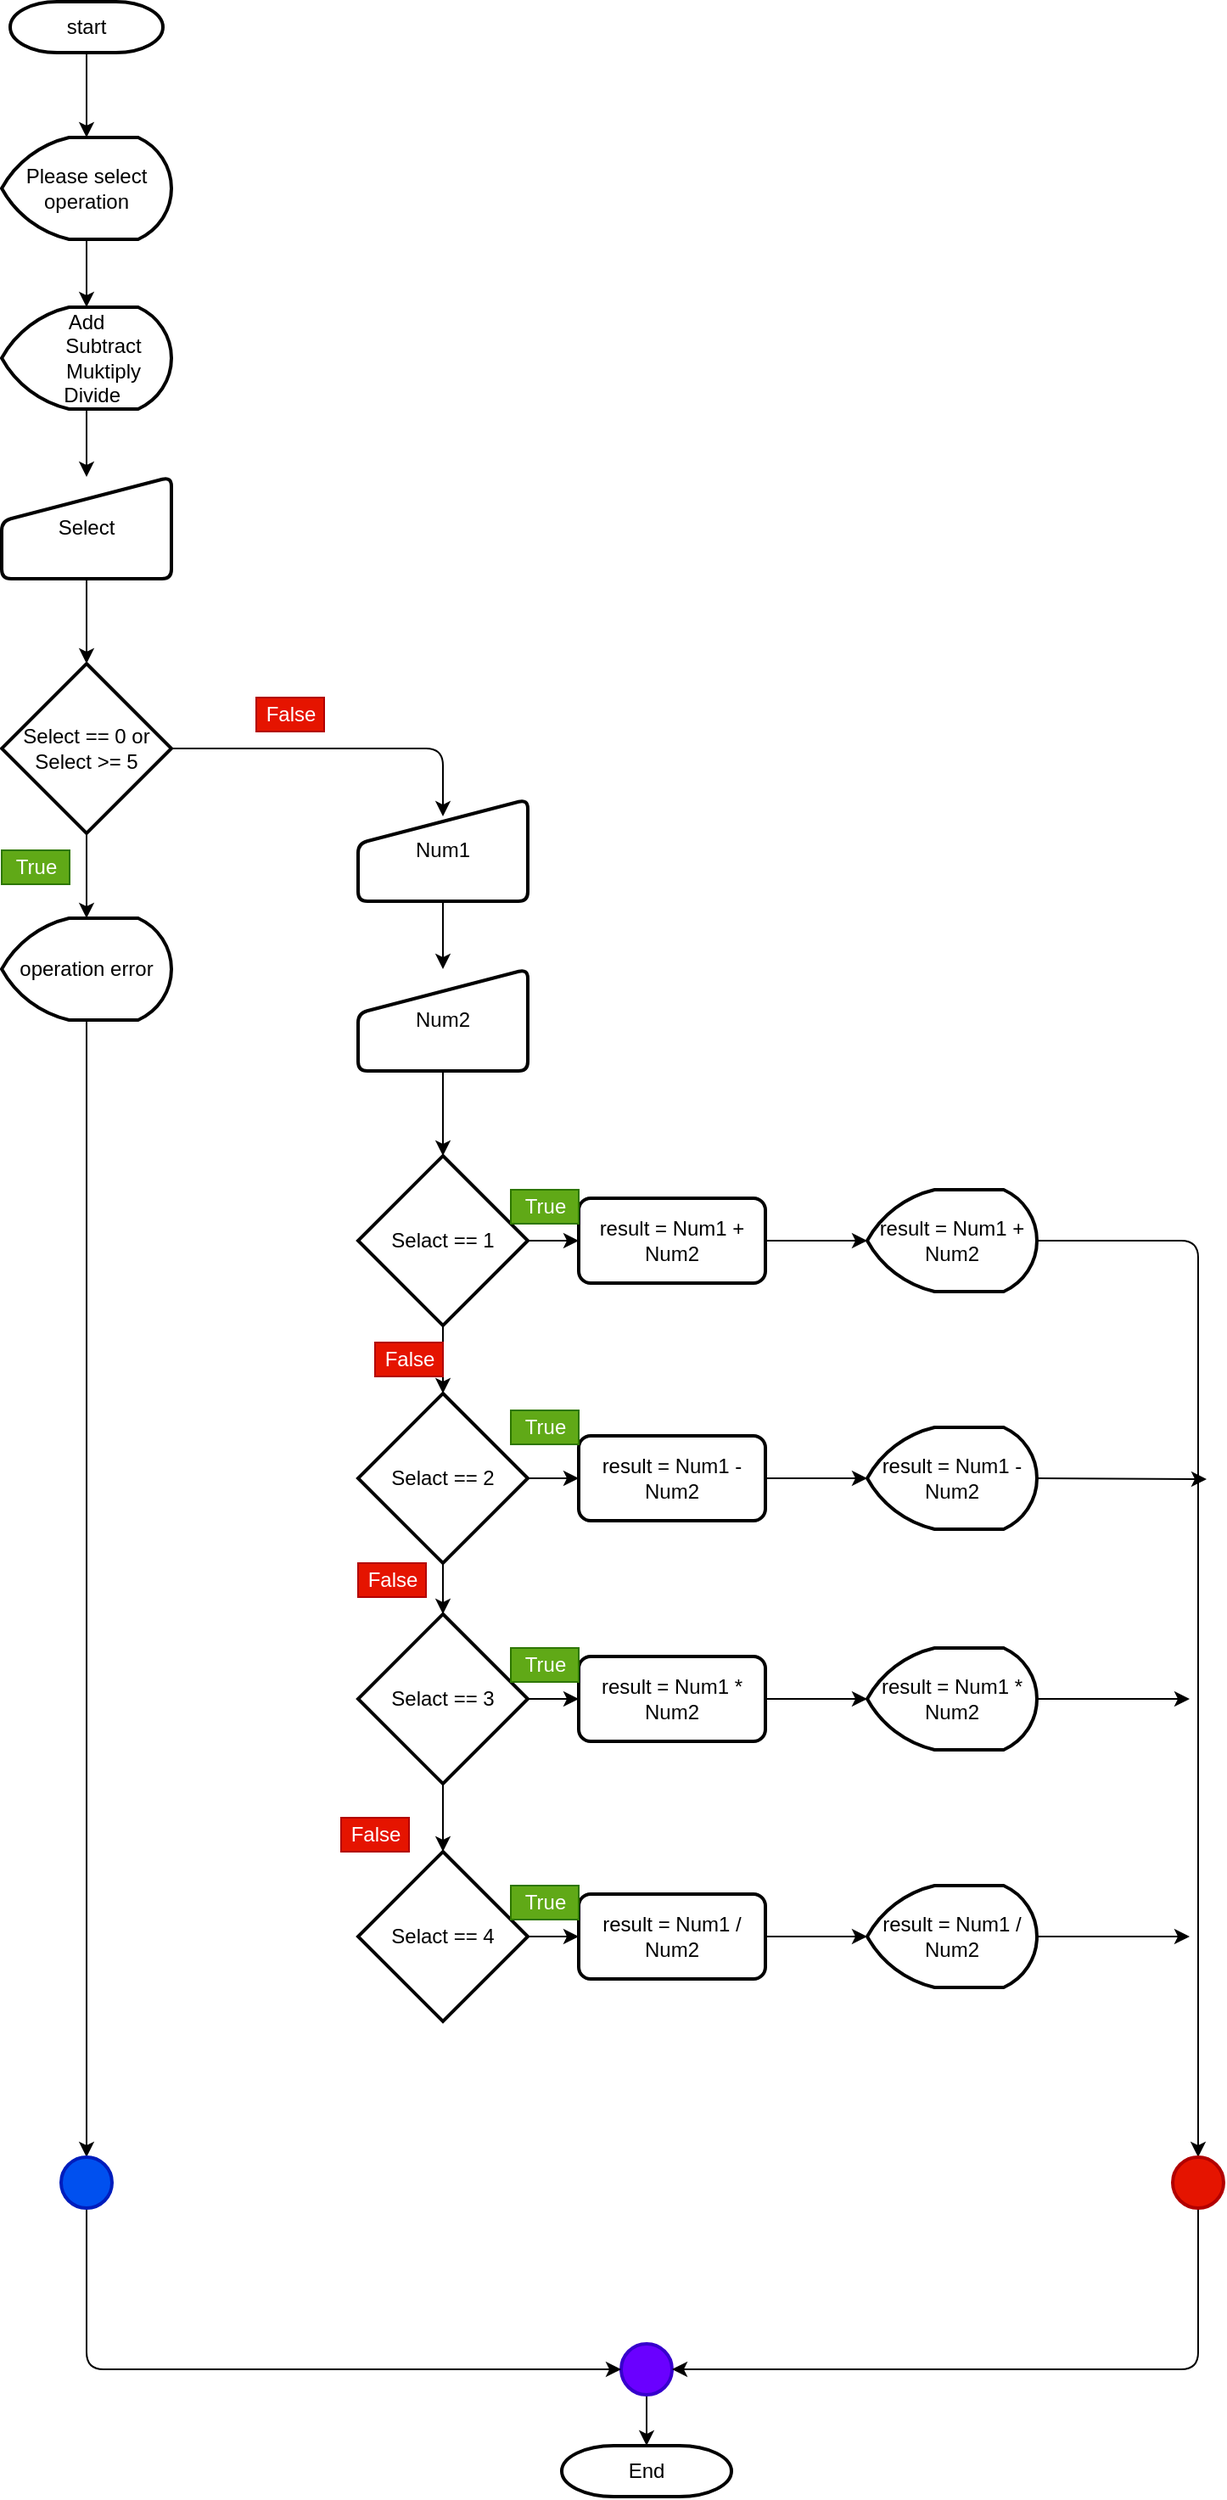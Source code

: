 <mxfile>
    <diagram id="TZBYZlpurcHkmETR88Kd" name="Page-1">
        <mxGraphModel dx="1767" dy="1520" grid="1" gridSize="10" guides="1" tooltips="1" connect="1" arrows="1" fold="1" page="1" pageScale="1" pageWidth="850" pageHeight="1100" math="0" shadow="0">
            <root>
                <mxCell id="0"/>
                <mxCell id="1" parent="0"/>
                <mxCell id="24" style="edgeStyle=none;html=1;exitX=0.5;exitY=1;exitDx=0;exitDy=0;exitPerimeter=0;entryX=0.5;entryY=0;entryDx=0;entryDy=0;entryPerimeter=0;" edge="1" parent="1" source="25" target="27">
                    <mxGeometry relative="1" as="geometry"/>
                </mxCell>
                <mxCell id="25" value="start" style="strokeWidth=2;html=1;shape=mxgraph.flowchart.terminator;whiteSpace=wrap;" vertex="1" parent="1">
                    <mxGeometry x="65" y="40" width="90" height="30" as="geometry"/>
                </mxCell>
                <mxCell id="26" style="edgeStyle=none;html=1;exitX=0.5;exitY=1;exitDx=0;exitDy=0;exitPerimeter=0;entryX=0.5;entryY=0;entryDx=0;entryDy=0;entryPerimeter=0;" edge="1" parent="1" source="27" target="28">
                    <mxGeometry relative="1" as="geometry"/>
                </mxCell>
                <mxCell id="27" value="Please select operation" style="strokeWidth=2;html=1;shape=mxgraph.flowchart.display;whiteSpace=wrap;" vertex="1" parent="1">
                    <mxGeometry x="60" y="120" width="100" height="60" as="geometry"/>
                </mxCell>
                <mxCell id="30" style="edgeStyle=none;html=1;exitX=0.5;exitY=1;exitDx=0;exitDy=0;exitPerimeter=0;entryX=0.5;entryY=0;entryDx=0;entryDy=0;" edge="1" parent="1" source="28" target="29">
                    <mxGeometry relative="1" as="geometry"/>
                </mxCell>
                <mxCell id="28" value="Add&lt;br&gt;&amp;nbsp; &amp;nbsp; &amp;nbsp; Subtract&lt;br&gt;&amp;nbsp; &amp;nbsp; &amp;nbsp; Muktiply&lt;br&gt;&amp;nbsp; Divide" style="strokeWidth=2;html=1;shape=mxgraph.flowchart.display;whiteSpace=wrap;" vertex="1" parent="1">
                    <mxGeometry x="60" y="220" width="100" height="60" as="geometry"/>
                </mxCell>
                <mxCell id="33" style="edgeStyle=none;html=1;exitX=0.5;exitY=1;exitDx=0;exitDy=0;entryX=0.5;entryY=0;entryDx=0;entryDy=0;entryPerimeter=0;" edge="1" parent="1" source="29" target="32">
                    <mxGeometry relative="1" as="geometry"/>
                </mxCell>
                <mxCell id="29" value="Select" style="html=1;strokeWidth=2;shape=manualInput;whiteSpace=wrap;rounded=1;size=26;arcSize=11;" vertex="1" parent="1">
                    <mxGeometry x="60" y="320" width="100" height="60" as="geometry"/>
                </mxCell>
                <mxCell id="35" style="edgeStyle=none;html=1;exitX=0.5;exitY=1;exitDx=0;exitDy=0;exitPerimeter=0;entryX=0.5;entryY=0;entryDx=0;entryDy=0;entryPerimeter=0;" edge="1" parent="1" source="32" target="34">
                    <mxGeometry relative="1" as="geometry"/>
                </mxCell>
                <mxCell id="43" style="edgeStyle=none;html=1;exitX=1;exitY=0.5;exitDx=0;exitDy=0;exitPerimeter=0;entryX=0.5;entryY=0.167;entryDx=0;entryDy=0;entryPerimeter=0;" edge="1" parent="1" source="32" target="41">
                    <mxGeometry relative="1" as="geometry">
                        <Array as="points">
                            <mxPoint x="320" y="480"/>
                        </Array>
                    </mxGeometry>
                </mxCell>
                <mxCell id="32" value="Select == 0 or Select &gt;= 5" style="strokeWidth=2;html=1;shape=mxgraph.flowchart.decision;whiteSpace=wrap;" vertex="1" parent="1">
                    <mxGeometry x="60" y="430" width="100" height="100" as="geometry"/>
                </mxCell>
                <mxCell id="84" style="edgeStyle=none;html=1;exitX=0.5;exitY=1;exitDx=0;exitDy=0;exitPerimeter=0;entryX=0.5;entryY=0;entryDx=0;entryDy=0;entryPerimeter=0;" edge="1" parent="1" source="34" target="83">
                    <mxGeometry relative="1" as="geometry"/>
                </mxCell>
                <mxCell id="34" value="operation error" style="strokeWidth=2;html=1;shape=mxgraph.flowchart.display;whiteSpace=wrap;" vertex="1" parent="1">
                    <mxGeometry x="60" y="580" width="100" height="60" as="geometry"/>
                </mxCell>
                <mxCell id="36" value="True" style="text;html=1;align=center;verticalAlign=middle;resizable=0;points=[];autosize=1;strokeColor=#2D7600;fillColor=#60a917;fontColor=#ffffff;" vertex="1" parent="1">
                    <mxGeometry x="60" y="540" width="40" height="20" as="geometry"/>
                </mxCell>
                <mxCell id="37" value="End" style="strokeWidth=2;html=1;shape=mxgraph.flowchart.terminator;whiteSpace=wrap;" vertex="1" parent="1">
                    <mxGeometry x="390" y="1480" width="100" height="30" as="geometry"/>
                </mxCell>
                <mxCell id="38" style="edgeStyle=none;html=1;exitX=0.5;exitY=1;exitDx=0;exitDy=0;exitPerimeter=0;entryX=0.5;entryY=0;entryDx=0;entryDy=0;entryPerimeter=0;" edge="1" parent="1" source="39" target="37">
                    <mxGeometry relative="1" as="geometry"/>
                </mxCell>
                <mxCell id="39" value="" style="strokeWidth=2;html=1;shape=mxgraph.flowchart.start_2;whiteSpace=wrap;fillColor=#6a00ff;fontColor=#ffffff;strokeColor=#3700CC;" vertex="1" parent="1">
                    <mxGeometry x="425" y="1420" width="30" height="30" as="geometry"/>
                </mxCell>
                <mxCell id="46" style="edgeStyle=none;html=1;exitX=0.5;exitY=1;exitDx=0;exitDy=0;entryX=0.5;entryY=0;entryDx=0;entryDy=0;" edge="1" parent="1" source="41" target="42">
                    <mxGeometry relative="1" as="geometry"/>
                </mxCell>
                <mxCell id="41" value="Num1" style="html=1;strokeWidth=2;shape=manualInput;whiteSpace=wrap;rounded=1;size=26;arcSize=11;" vertex="1" parent="1">
                    <mxGeometry x="270" y="510" width="100" height="60" as="geometry"/>
                </mxCell>
                <mxCell id="49" style="edgeStyle=none;html=1;exitX=0.5;exitY=1;exitDx=0;exitDy=0;entryX=0.5;entryY=0;entryDx=0;entryDy=0;entryPerimeter=0;" edge="1" parent="1" source="42" target="48">
                    <mxGeometry relative="1" as="geometry"/>
                </mxCell>
                <mxCell id="42" value="Num2" style="html=1;strokeWidth=2;shape=manualInput;whiteSpace=wrap;rounded=1;size=26;arcSize=11;" vertex="1" parent="1">
                    <mxGeometry x="270" y="610" width="100" height="60" as="geometry"/>
                </mxCell>
                <mxCell id="44" value="False" style="text;html=1;align=center;verticalAlign=middle;resizable=0;points=[];autosize=1;strokeColor=#B20000;fillColor=#e51400;fontColor=#ffffff;" vertex="1" parent="1">
                    <mxGeometry x="210" y="450" width="40" height="20" as="geometry"/>
                </mxCell>
                <mxCell id="58" style="edgeStyle=none;html=1;exitX=1;exitY=0.5;exitDx=0;exitDy=0;exitPerimeter=0;entryX=0;entryY=0.5;entryDx=0;entryDy=0;" edge="1" parent="1" source="48" target="54">
                    <mxGeometry relative="1" as="geometry"/>
                </mxCell>
                <mxCell id="64" style="edgeStyle=none;html=1;exitX=0.5;exitY=1;exitDx=0;exitDy=0;exitPerimeter=0;entryX=0.5;entryY=0;entryDx=0;entryDy=0;entryPerimeter=0;" edge="1" parent="1" source="48" target="51">
                    <mxGeometry relative="1" as="geometry"/>
                </mxCell>
                <mxCell id="48" value="Selact == 1" style="strokeWidth=2;html=1;shape=mxgraph.flowchart.decision;whiteSpace=wrap;" vertex="1" parent="1">
                    <mxGeometry x="270" y="720" width="100" height="100" as="geometry"/>
                </mxCell>
                <mxCell id="59" style="edgeStyle=none;html=1;exitX=1;exitY=0.5;exitDx=0;exitDy=0;exitPerimeter=0;entryX=0;entryY=0.5;entryDx=0;entryDy=0;" edge="1" parent="1" source="51" target="55">
                    <mxGeometry relative="1" as="geometry"/>
                </mxCell>
                <mxCell id="63" style="edgeStyle=none;html=1;exitX=0.5;exitY=1;exitDx=0;exitDy=0;exitPerimeter=0;entryX=0.5;entryY=0;entryDx=0;entryDy=0;entryPerimeter=0;" edge="1" parent="1" source="51" target="52">
                    <mxGeometry relative="1" as="geometry"/>
                </mxCell>
                <mxCell id="51" value="Selact == 2" style="strokeWidth=2;html=1;shape=mxgraph.flowchart.decision;whiteSpace=wrap;" vertex="1" parent="1">
                    <mxGeometry x="270" y="860" width="100" height="100" as="geometry"/>
                </mxCell>
                <mxCell id="60" style="edgeStyle=none;html=1;exitX=1;exitY=0.5;exitDx=0;exitDy=0;exitPerimeter=0;entryX=0;entryY=0.5;entryDx=0;entryDy=0;" edge="1" parent="1" source="52" target="56">
                    <mxGeometry relative="1" as="geometry"/>
                </mxCell>
                <mxCell id="62" style="edgeStyle=none;html=1;exitX=0.5;exitY=1;exitDx=0;exitDy=0;exitPerimeter=0;entryX=0.5;entryY=0;entryDx=0;entryDy=0;entryPerimeter=0;" edge="1" parent="1" source="52" target="53">
                    <mxGeometry relative="1" as="geometry"/>
                </mxCell>
                <mxCell id="52" value="Selact == 3" style="strokeWidth=2;html=1;shape=mxgraph.flowchart.decision;whiteSpace=wrap;" vertex="1" parent="1">
                    <mxGeometry x="270" y="990" width="100" height="100" as="geometry"/>
                </mxCell>
                <mxCell id="61" style="edgeStyle=none;html=1;exitX=1;exitY=0.5;exitDx=0;exitDy=0;exitPerimeter=0;entryX=0;entryY=0.5;entryDx=0;entryDy=0;" edge="1" parent="1" source="53" target="57">
                    <mxGeometry relative="1" as="geometry"/>
                </mxCell>
                <mxCell id="53" value="Selact == 4" style="strokeWidth=2;html=1;shape=mxgraph.flowchart.decision;whiteSpace=wrap;" vertex="1" parent="1">
                    <mxGeometry x="270" y="1130" width="100" height="100" as="geometry"/>
                </mxCell>
                <mxCell id="72" style="edgeStyle=none;html=1;exitX=1;exitY=0.5;exitDx=0;exitDy=0;entryX=0;entryY=0.5;entryDx=0;entryDy=0;entryPerimeter=0;" edge="1" parent="1" source="54" target="66">
                    <mxGeometry relative="1" as="geometry"/>
                </mxCell>
                <mxCell id="54" value="result = Num1 + Num2" style="rounded=1;whiteSpace=wrap;html=1;absoluteArcSize=1;arcSize=14;strokeWidth=2;" vertex="1" parent="1">
                    <mxGeometry x="400" y="745" width="110" height="50" as="geometry"/>
                </mxCell>
                <mxCell id="73" style="edgeStyle=none;html=1;exitX=1;exitY=0.5;exitDx=0;exitDy=0;entryX=0;entryY=0.5;entryDx=0;entryDy=0;entryPerimeter=0;" edge="1" parent="1" source="55" target="67">
                    <mxGeometry relative="1" as="geometry"/>
                </mxCell>
                <mxCell id="55" value="result = Num1 - Num2" style="rounded=1;whiteSpace=wrap;html=1;absoluteArcSize=1;arcSize=14;strokeWidth=2;" vertex="1" parent="1">
                    <mxGeometry x="400" y="885" width="110" height="50" as="geometry"/>
                </mxCell>
                <mxCell id="74" style="edgeStyle=none;html=1;exitX=1;exitY=0.5;exitDx=0;exitDy=0;entryX=0;entryY=0.5;entryDx=0;entryDy=0;entryPerimeter=0;" edge="1" parent="1" source="56" target="68">
                    <mxGeometry relative="1" as="geometry"/>
                </mxCell>
                <mxCell id="56" value="result = Num1 * Num2" style="rounded=1;whiteSpace=wrap;html=1;absoluteArcSize=1;arcSize=14;strokeWidth=2;" vertex="1" parent="1">
                    <mxGeometry x="400" y="1015" width="110" height="50" as="geometry"/>
                </mxCell>
                <mxCell id="75" style="edgeStyle=none;html=1;exitX=1;exitY=0.5;exitDx=0;exitDy=0;entryX=0;entryY=0.5;entryDx=0;entryDy=0;entryPerimeter=0;" edge="1" parent="1" source="57" target="69">
                    <mxGeometry relative="1" as="geometry"/>
                </mxCell>
                <mxCell id="57" value="result = Num1 / Num2" style="rounded=1;whiteSpace=wrap;html=1;absoluteArcSize=1;arcSize=14;strokeWidth=2;" vertex="1" parent="1">
                    <mxGeometry x="400" y="1155" width="110" height="50" as="geometry"/>
                </mxCell>
                <mxCell id="78" style="edgeStyle=none;html=1;exitX=1;exitY=0.5;exitDx=0;exitDy=0;exitPerimeter=0;entryX=0.5;entryY=0;entryDx=0;entryDy=0;entryPerimeter=0;" edge="1" parent="1" source="66" target="77">
                    <mxGeometry relative="1" as="geometry">
                        <Array as="points">
                            <mxPoint x="765" y="770"/>
                        </Array>
                    </mxGeometry>
                </mxCell>
                <mxCell id="66" value="result = Num1 + Num2" style="strokeWidth=2;html=1;shape=mxgraph.flowchart.display;whiteSpace=wrap;" vertex="1" parent="1">
                    <mxGeometry x="570" y="740" width="100" height="60" as="geometry"/>
                </mxCell>
                <mxCell id="79" style="edgeStyle=none;html=1;exitX=1;exitY=0.5;exitDx=0;exitDy=0;exitPerimeter=0;" edge="1" parent="1" source="67">
                    <mxGeometry relative="1" as="geometry">
                        <mxPoint x="770" y="910.526" as="targetPoint"/>
                    </mxGeometry>
                </mxCell>
                <mxCell id="67" value="result = Num1 - Num2" style="strokeWidth=2;html=1;shape=mxgraph.flowchart.display;whiteSpace=wrap;" vertex="1" parent="1">
                    <mxGeometry x="570" y="880" width="100" height="60" as="geometry"/>
                </mxCell>
                <mxCell id="80" style="edgeStyle=none;html=1;exitX=1;exitY=0.5;exitDx=0;exitDy=0;exitPerimeter=0;" edge="1" parent="1" source="68">
                    <mxGeometry relative="1" as="geometry">
                        <mxPoint x="760" y="1040" as="targetPoint"/>
                    </mxGeometry>
                </mxCell>
                <mxCell id="68" value="result = Num1 * Num2" style="strokeWidth=2;html=1;shape=mxgraph.flowchart.display;whiteSpace=wrap;" vertex="1" parent="1">
                    <mxGeometry x="570" y="1010" width="100" height="60" as="geometry"/>
                </mxCell>
                <mxCell id="81" style="edgeStyle=none;html=1;exitX=1;exitY=0.5;exitDx=0;exitDy=0;exitPerimeter=0;" edge="1" parent="1" source="69">
                    <mxGeometry relative="1" as="geometry">
                        <mxPoint x="760" y="1180" as="targetPoint"/>
                    </mxGeometry>
                </mxCell>
                <mxCell id="69" value="result = Num1 / Num2" style="strokeWidth=2;html=1;shape=mxgraph.flowchart.display;whiteSpace=wrap;" vertex="1" parent="1">
                    <mxGeometry x="570" y="1150" width="100" height="60" as="geometry"/>
                </mxCell>
                <mxCell id="82" style="edgeStyle=none;html=1;exitX=0.5;exitY=1;exitDx=0;exitDy=0;exitPerimeter=0;entryX=1;entryY=0.5;entryDx=0;entryDy=0;entryPerimeter=0;" edge="1" parent="1" source="77" target="39">
                    <mxGeometry relative="1" as="geometry">
                        <Array as="points">
                            <mxPoint x="765" y="1435"/>
                        </Array>
                    </mxGeometry>
                </mxCell>
                <mxCell id="77" value="" style="strokeWidth=2;html=1;shape=mxgraph.flowchart.start_2;whiteSpace=wrap;fillColor=#e51400;fontColor=#ffffff;strokeColor=#B20000;" vertex="1" parent="1">
                    <mxGeometry x="750" y="1310" width="30" height="30" as="geometry"/>
                </mxCell>
                <mxCell id="87" style="edgeStyle=none;html=1;exitX=0.5;exitY=1;exitDx=0;exitDy=0;exitPerimeter=0;entryX=0;entryY=0.5;entryDx=0;entryDy=0;entryPerimeter=0;" edge="1" parent="1" source="83" target="39">
                    <mxGeometry relative="1" as="geometry">
                        <Array as="points">
                            <mxPoint x="110" y="1435"/>
                        </Array>
                    </mxGeometry>
                </mxCell>
                <mxCell id="83" value="" style="strokeWidth=2;html=1;shape=mxgraph.flowchart.start_2;whiteSpace=wrap;fillColor=#0050ef;fontColor=#ffffff;strokeColor=#001DBC;" vertex="1" parent="1">
                    <mxGeometry x="95" y="1310" width="30" height="30" as="geometry"/>
                </mxCell>
                <mxCell id="90" value="True" style="text;html=1;align=center;verticalAlign=middle;resizable=0;points=[];autosize=1;strokeColor=#2D7600;fillColor=#60a917;fontColor=#ffffff;" vertex="1" parent="1">
                    <mxGeometry x="360" y="740" width="40" height="20" as="geometry"/>
                </mxCell>
                <mxCell id="91" value="True" style="text;html=1;align=center;verticalAlign=middle;resizable=0;points=[];autosize=1;strokeColor=#2D7600;fillColor=#60a917;fontColor=#ffffff;" vertex="1" parent="1">
                    <mxGeometry x="360" y="870" width="40" height="20" as="geometry"/>
                </mxCell>
                <mxCell id="92" value="True" style="text;html=1;align=center;verticalAlign=middle;resizable=0;points=[];autosize=1;strokeColor=#2D7600;fillColor=#60a917;fontColor=#ffffff;" vertex="1" parent="1">
                    <mxGeometry x="360" y="1010" width="40" height="20" as="geometry"/>
                </mxCell>
                <mxCell id="93" value="True" style="text;html=1;align=center;verticalAlign=middle;resizable=0;points=[];autosize=1;strokeColor=#2D7600;fillColor=#60a917;fontColor=#ffffff;" vertex="1" parent="1">
                    <mxGeometry x="360" y="1150" width="40" height="20" as="geometry"/>
                </mxCell>
                <mxCell id="94" value="False" style="text;html=1;align=center;verticalAlign=middle;resizable=0;points=[];autosize=1;strokeColor=#B20000;fillColor=#e51400;fontColor=#ffffff;" vertex="1" parent="1">
                    <mxGeometry x="280" y="830" width="40" height="20" as="geometry"/>
                </mxCell>
                <mxCell id="95" value="False" style="text;html=1;align=center;verticalAlign=middle;resizable=0;points=[];autosize=1;strokeColor=#B20000;fillColor=#e51400;fontColor=#ffffff;" vertex="1" parent="1">
                    <mxGeometry x="270" y="960" width="40" height="20" as="geometry"/>
                </mxCell>
                <mxCell id="96" value="False" style="text;html=1;align=center;verticalAlign=middle;resizable=0;points=[];autosize=1;strokeColor=#B20000;fillColor=#e51400;fontColor=#ffffff;" vertex="1" parent="1">
                    <mxGeometry x="260" y="1110" width="40" height="20" as="geometry"/>
                </mxCell>
            </root>
        </mxGraphModel>
    </diagram>
</mxfile>